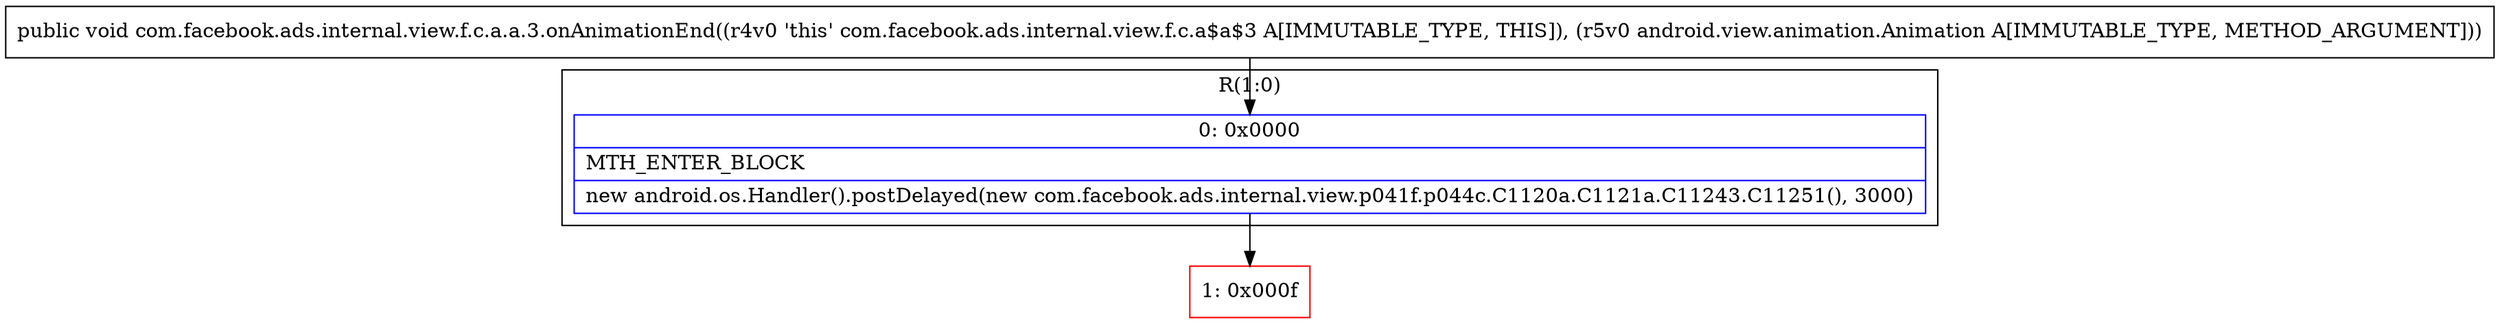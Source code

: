 digraph "CFG forcom.facebook.ads.internal.view.f.c.a.a.3.onAnimationEnd(Landroid\/view\/animation\/Animation;)V" {
subgraph cluster_Region_211633809 {
label = "R(1:0)";
node [shape=record,color=blue];
Node_0 [shape=record,label="{0\:\ 0x0000|MTH_ENTER_BLOCK\l|new android.os.Handler().postDelayed(new com.facebook.ads.internal.view.p041f.p044c.C1120a.C1121a.C11243.C11251(), 3000)\l}"];
}
Node_1 [shape=record,color=red,label="{1\:\ 0x000f}"];
MethodNode[shape=record,label="{public void com.facebook.ads.internal.view.f.c.a.a.3.onAnimationEnd((r4v0 'this' com.facebook.ads.internal.view.f.c.a$a$3 A[IMMUTABLE_TYPE, THIS]), (r5v0 android.view.animation.Animation A[IMMUTABLE_TYPE, METHOD_ARGUMENT])) }"];
MethodNode -> Node_0;
Node_0 -> Node_1;
}

